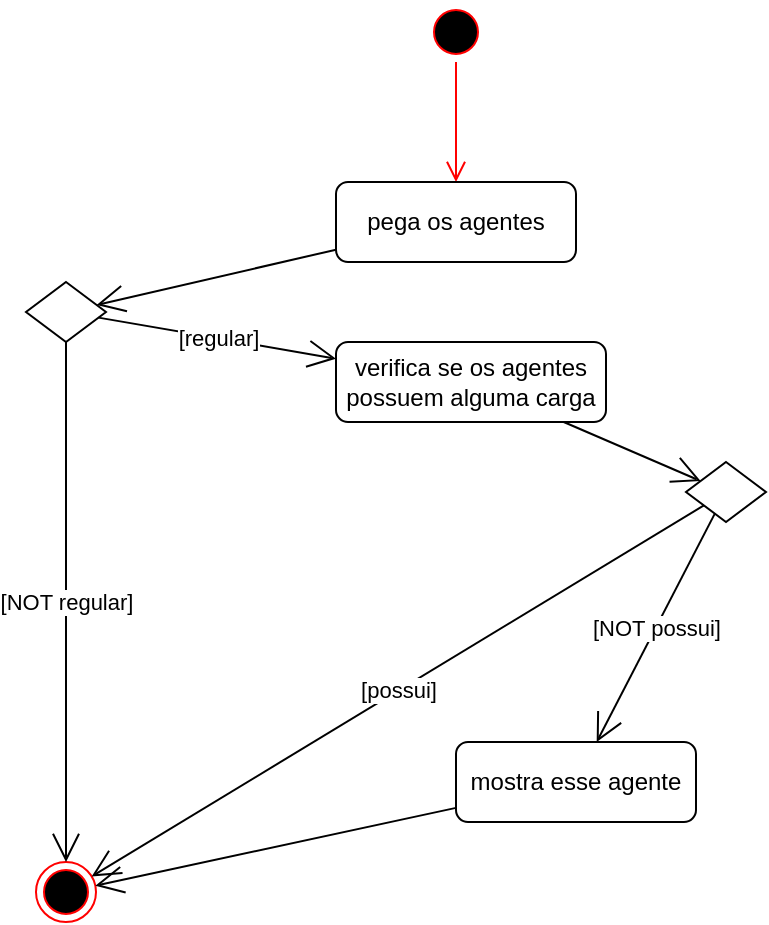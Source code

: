 <mxfile version="20.6.2" type="device"><diagram name="Page-1" id="0783ab3e-0a74-02c8-0abd-f7b4e66b4bec"><mxGraphModel dx="852" dy="514" grid="1" gridSize="10" guides="1" tooltips="1" connect="1" arrows="1" fold="1" page="1" pageScale="1" pageWidth="850" pageHeight="1100" background="none" math="0" shadow="0"><root><mxCell id="0"/><mxCell id="1" parent="0"/><mxCell id="DvEcgO_xkPTAWVNTl7DA-1" value="" style="ellipse;html=1;shape=startState;fillColor=#000000;strokeColor=#ff0000;" parent="1" vertex="1"><mxGeometry x="410" y="320" width="30" height="30" as="geometry"/></mxCell><mxCell id="DvEcgO_xkPTAWVNTl7DA-2" value="" style="edgeStyle=orthogonalEdgeStyle;html=1;verticalAlign=bottom;endArrow=open;endSize=8;strokeColor=#ff0000;rounded=0;" parent="1" source="DvEcgO_xkPTAWVNTl7DA-1" target="DvEcgO_xkPTAWVNTl7DA-3" edge="1"><mxGeometry relative="1" as="geometry"><mxPoint x="425" y="410" as="targetPoint"/></mxGeometry></mxCell><mxCell id="DvEcgO_xkPTAWVNTl7DA-3" value="pega os agentes" style="rounded=1;whiteSpace=wrap;html=1;" parent="1" vertex="1"><mxGeometry x="365" y="410" width="120" height="40" as="geometry"/></mxCell><mxCell id="DvEcgO_xkPTAWVNTl7DA-4" value="verifica se os agentes possuem alguma carga" style="rounded=1;whiteSpace=wrap;html=1;" parent="1" vertex="1"><mxGeometry x="365" y="490" width="135" height="40" as="geometry"/></mxCell><mxCell id="DvEcgO_xkPTAWVNTl7DA-8" value="" style="rhombus;whiteSpace=wrap;html=1;" parent="1" vertex="1"><mxGeometry x="210" y="460" width="40" height="30" as="geometry"/></mxCell><mxCell id="DvEcgO_xkPTAWVNTl7DA-9" value="" style="endArrow=open;endFill=1;endSize=12;html=1;rounded=0;" parent="1" source="DvEcgO_xkPTAWVNTl7DA-3" target="DvEcgO_xkPTAWVNTl7DA-8" edge="1"><mxGeometry width="160" relative="1" as="geometry"><mxPoint x="350" y="570" as="sourcePoint"/><mxPoint x="280" y="430" as="targetPoint"/></mxGeometry></mxCell><mxCell id="DvEcgO_xkPTAWVNTl7DA-10" value="[regular]" style="endArrow=open;endFill=1;endSize=12;html=1;rounded=0;" parent="1" source="DvEcgO_xkPTAWVNTl7DA-8" target="DvEcgO_xkPTAWVNTl7DA-4" edge="1"><mxGeometry width="160" relative="1" as="geometry"><mxPoint x="350" y="570" as="sourcePoint"/><mxPoint x="510" y="570" as="targetPoint"/></mxGeometry></mxCell><mxCell id="DvEcgO_xkPTAWVNTl7DA-12" value="" style="ellipse;html=1;shape=endState;fillColor=#000000;strokeColor=#ff0000;" parent="1" vertex="1"><mxGeometry x="215" y="750" width="30" height="30" as="geometry"/></mxCell><mxCell id="DvEcgO_xkPTAWVNTl7DA-13" value="[NOT regular]" style="endArrow=open;endFill=1;endSize=12;html=1;rounded=0;" parent="1" source="DvEcgO_xkPTAWVNTl7DA-8" target="DvEcgO_xkPTAWVNTl7DA-12" edge="1"><mxGeometry width="160" relative="1" as="geometry"><mxPoint x="350" y="570" as="sourcePoint"/><mxPoint x="510" y="570" as="targetPoint"/></mxGeometry></mxCell><mxCell id="DvEcgO_xkPTAWVNTl7DA-14" value="" style="rhombus;whiteSpace=wrap;html=1;" parent="1" vertex="1"><mxGeometry x="540" y="550" width="40" height="30" as="geometry"/></mxCell><mxCell id="DvEcgO_xkPTAWVNTl7DA-15" value="" style="endArrow=open;endFill=1;endSize=12;html=1;rounded=0;" parent="1" source="DvEcgO_xkPTAWVNTl7DA-4" target="DvEcgO_xkPTAWVNTl7DA-14" edge="1"><mxGeometry width="160" relative="1" as="geometry"><mxPoint x="350" y="570" as="sourcePoint"/><mxPoint x="510" y="570" as="targetPoint"/></mxGeometry></mxCell><mxCell id="DvEcgO_xkPTAWVNTl7DA-16" value="[possui]" style="endArrow=open;endFill=1;endSize=12;html=1;rounded=0;" parent="1" source="DvEcgO_xkPTAWVNTl7DA-14" target="DvEcgO_xkPTAWVNTl7DA-12" edge="1"><mxGeometry width="160" relative="1" as="geometry"><mxPoint x="580" y="630" as="sourcePoint"/><mxPoint x="410" y="611.429" as="targetPoint"/></mxGeometry></mxCell><mxCell id="DvEcgO_xkPTAWVNTl7DA-19" value="mostra esse agente" style="rounded=1;whiteSpace=wrap;html=1;" parent="1" vertex="1"><mxGeometry x="425" y="690" width="120" height="40" as="geometry"/></mxCell><mxCell id="DvEcgO_xkPTAWVNTl7DA-20" value="[NOT possui]" style="endArrow=open;endFill=1;endSize=12;html=1;rounded=0;" parent="1" source="DvEcgO_xkPTAWVNTl7DA-14" target="DvEcgO_xkPTAWVNTl7DA-19" edge="1"><mxGeometry width="160" relative="1" as="geometry"><mxPoint x="350" y="560" as="sourcePoint"/><mxPoint x="510" y="560" as="targetPoint"/></mxGeometry></mxCell><mxCell id="DvEcgO_xkPTAWVNTl7DA-21" value="" style="endArrow=open;endFill=1;endSize=12;html=1;rounded=0;" parent="1" source="DvEcgO_xkPTAWVNTl7DA-19" target="DvEcgO_xkPTAWVNTl7DA-12" edge="1"><mxGeometry width="160" relative="1" as="geometry"><mxPoint x="350" y="560" as="sourcePoint"/><mxPoint x="510" y="560" as="targetPoint"/></mxGeometry></mxCell></root></mxGraphModel></diagram></mxfile>